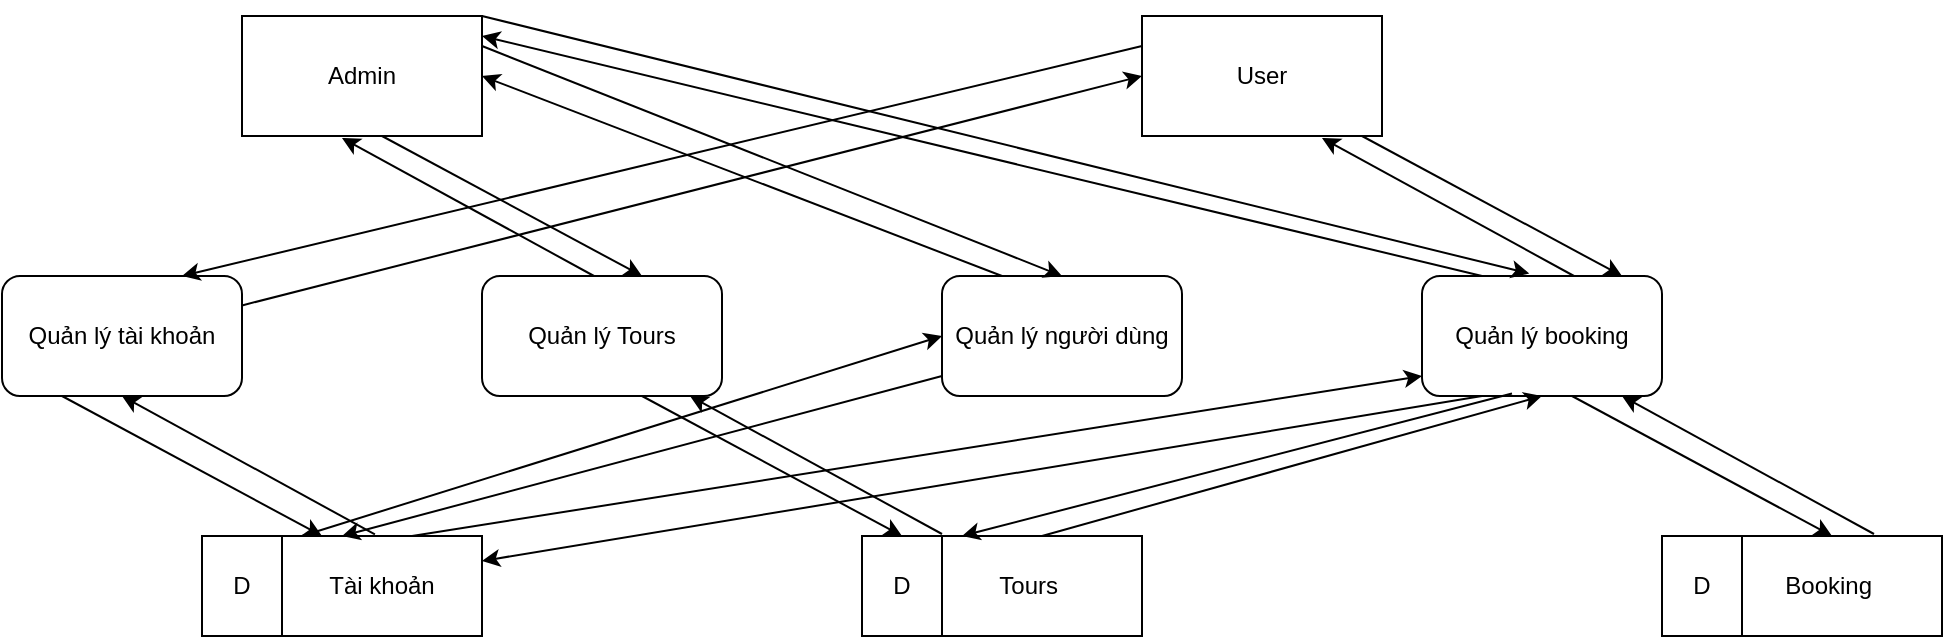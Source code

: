 <mxfile version="27.0.6">
  <diagram name="Page-1" id="42789a77-a242-8287-6e28-9cd8cfd52e62">
    <mxGraphModel dx="1489" dy="753" grid="1" gridSize="10" guides="1" tooltips="1" connect="1" arrows="1" fold="1" page="1" pageScale="1" pageWidth="1100" pageHeight="850" background="none" math="0" shadow="0">
      <root>
        <mxCell id="0" />
        <mxCell id="1" parent="0" />
        <mxCell id="9L3-MUkjZCD9uZ1faUQP-1" value="Admin" style="rounded=0;whiteSpace=wrap;html=1;" vertex="1" parent="1">
          <mxGeometry x="180" y="190" width="120" height="60" as="geometry" />
        </mxCell>
        <mxCell id="9L3-MUkjZCD9uZ1faUQP-2" value="User" style="rounded=0;whiteSpace=wrap;html=1;" vertex="1" parent="1">
          <mxGeometry x="630" y="190" width="120" height="60" as="geometry" />
        </mxCell>
        <mxCell id="9L3-MUkjZCD9uZ1faUQP-3" value="Quản lý tài khoản" style="rounded=1;whiteSpace=wrap;html=1;" vertex="1" parent="1">
          <mxGeometry x="60" y="320" width="120" height="60" as="geometry" />
        </mxCell>
        <mxCell id="9L3-MUkjZCD9uZ1faUQP-4" value="Quản lý Tours" style="rounded=1;whiteSpace=wrap;html=1;" vertex="1" parent="1">
          <mxGeometry x="300" y="320" width="120" height="60" as="geometry" />
        </mxCell>
        <mxCell id="9L3-MUkjZCD9uZ1faUQP-5" value="Quản lý người dùng" style="rounded=1;whiteSpace=wrap;html=1;" vertex="1" parent="1">
          <mxGeometry x="530" y="320" width="120" height="60" as="geometry" />
        </mxCell>
        <mxCell id="9L3-MUkjZCD9uZ1faUQP-6" value="Quản lý booking" style="rounded=1;whiteSpace=wrap;html=1;" vertex="1" parent="1">
          <mxGeometry x="770" y="320" width="120" height="60" as="geometry" />
        </mxCell>
        <mxCell id="9L3-MUkjZCD9uZ1faUQP-7" value="" style="rounded=0;whiteSpace=wrap;html=1;" vertex="1" parent="1">
          <mxGeometry x="160" y="450" width="140" height="50" as="geometry" />
        </mxCell>
        <mxCell id="9L3-MUkjZCD9uZ1faUQP-10" value="" style="rounded=0;whiteSpace=wrap;html=1;" vertex="1" parent="1">
          <mxGeometry x="160" y="450" width="40" height="50" as="geometry" />
        </mxCell>
        <mxCell id="9L3-MUkjZCD9uZ1faUQP-11" value="D" style="text;html=1;align=center;verticalAlign=middle;whiteSpace=wrap;rounded=0;" vertex="1" parent="1">
          <mxGeometry x="150" y="460" width="60" height="30" as="geometry" />
        </mxCell>
        <mxCell id="9L3-MUkjZCD9uZ1faUQP-12" value="&lt;span style=&quot;white-space: pre;&quot;&gt;&#x9;&lt;/span&gt;Tours" style="rounded=0;whiteSpace=wrap;html=1;align=center;" vertex="1" parent="1">
          <mxGeometry x="490" y="450" width="140" height="50" as="geometry" />
        </mxCell>
        <mxCell id="9L3-MUkjZCD9uZ1faUQP-13" value="" style="rounded=0;whiteSpace=wrap;html=1;" vertex="1" parent="1">
          <mxGeometry x="490" y="450" width="40" height="50" as="geometry" />
        </mxCell>
        <mxCell id="9L3-MUkjZCD9uZ1faUQP-14" value="D" style="text;html=1;align=center;verticalAlign=middle;whiteSpace=wrap;rounded=0;" vertex="1" parent="1">
          <mxGeometry x="480" y="460" width="60" height="30" as="geometry" />
        </mxCell>
        <mxCell id="9L3-MUkjZCD9uZ1faUQP-15" value="Tài khoản" style="text;html=1;align=center;verticalAlign=middle;whiteSpace=wrap;rounded=0;" vertex="1" parent="1">
          <mxGeometry x="220" y="460" width="60" height="30" as="geometry" />
        </mxCell>
        <mxCell id="9L3-MUkjZCD9uZ1faUQP-18" value="" style="endArrow=classic;html=1;rounded=0;exitX=0.689;exitY=-0.016;exitDx=0;exitDy=0;exitPerimeter=0;" edge="1" parent="1">
          <mxGeometry width="50" height="50" relative="1" as="geometry">
            <mxPoint x="246.46" y="449.2" as="sourcePoint" />
            <mxPoint x="120" y="380" as="targetPoint" />
          </mxGeometry>
        </mxCell>
        <mxCell id="9L3-MUkjZCD9uZ1faUQP-21" value="" style="endArrow=classic;html=1;rounded=0;exitX=0.25;exitY=1;exitDx=0;exitDy=0;" edge="1" parent="1" source="9L3-MUkjZCD9uZ1faUQP-3">
          <mxGeometry width="50" height="50" relative="1" as="geometry">
            <mxPoint x="110" y="390" as="sourcePoint" />
            <mxPoint x="220" y="450" as="targetPoint" />
          </mxGeometry>
        </mxCell>
        <mxCell id="9L3-MUkjZCD9uZ1faUQP-23" value="" style="endArrow=classic;html=1;rounded=0;exitX=0.689;exitY=-0.016;exitDx=0;exitDy=0;exitPerimeter=0;" edge="1" parent="1">
          <mxGeometry width="50" height="50" relative="1" as="geometry">
            <mxPoint x="530" y="449" as="sourcePoint" />
            <mxPoint x="404" y="380" as="targetPoint" />
          </mxGeometry>
        </mxCell>
        <mxCell id="9L3-MUkjZCD9uZ1faUQP-24" value="" style="endArrow=classic;html=1;rounded=0;exitX=0.25;exitY=1;exitDx=0;exitDy=0;" edge="1" parent="1">
          <mxGeometry width="50" height="50" relative="1" as="geometry">
            <mxPoint x="380" y="380" as="sourcePoint" />
            <mxPoint x="510" y="450" as="targetPoint" />
          </mxGeometry>
        </mxCell>
        <mxCell id="9L3-MUkjZCD9uZ1faUQP-25" value="" style="endArrow=classic;html=1;rounded=0;exitX=0.25;exitY=1;exitDx=0;exitDy=0;" edge="1" parent="1">
          <mxGeometry width="50" height="50" relative="1" as="geometry">
            <mxPoint x="250" y="250" as="sourcePoint" />
            <mxPoint x="380" y="320" as="targetPoint" />
          </mxGeometry>
        </mxCell>
        <mxCell id="9L3-MUkjZCD9uZ1faUQP-26" value="" style="endArrow=classic;html=1;rounded=0;exitX=0.689;exitY=-0.016;exitDx=0;exitDy=0;exitPerimeter=0;" edge="1" parent="1">
          <mxGeometry width="50" height="50" relative="1" as="geometry">
            <mxPoint x="356" y="320" as="sourcePoint" />
            <mxPoint x="230" y="251" as="targetPoint" />
          </mxGeometry>
        </mxCell>
        <mxCell id="9L3-MUkjZCD9uZ1faUQP-27" value="" style="endArrow=classic;html=1;rounded=0;exitX=1;exitY=0.25;exitDx=0;exitDy=0;entryX=0.5;entryY=0;entryDx=0;entryDy=0;" edge="1" parent="1" source="9L3-MUkjZCD9uZ1faUQP-1" target="9L3-MUkjZCD9uZ1faUQP-5">
          <mxGeometry width="50" height="50" relative="1" as="geometry">
            <mxPoint x="470" y="260" as="sourcePoint" />
            <mxPoint x="600" y="330" as="targetPoint" />
          </mxGeometry>
        </mxCell>
        <mxCell id="9L3-MUkjZCD9uZ1faUQP-28" value="" style="endArrow=classic;html=1;rounded=0;exitX=0.25;exitY=0;exitDx=0;exitDy=0;" edge="1" parent="1" source="9L3-MUkjZCD9uZ1faUQP-5">
          <mxGeometry width="50" height="50" relative="1" as="geometry">
            <mxPoint x="426" y="289" as="sourcePoint" />
            <mxPoint x="300" y="220" as="targetPoint" />
          </mxGeometry>
        </mxCell>
        <mxCell id="9L3-MUkjZCD9uZ1faUQP-30" value="" style="endArrow=classic;html=1;rounded=0;entryX=0;entryY=0.5;entryDx=0;entryDy=0;" edge="1" parent="1" source="9L3-MUkjZCD9uZ1faUQP-3">
          <mxGeometry width="50" height="50" relative="1" as="geometry">
            <mxPoint x="320" y="150" as="sourcePoint" />
            <mxPoint x="630" y="220.0" as="targetPoint" />
          </mxGeometry>
        </mxCell>
        <mxCell id="9L3-MUkjZCD9uZ1faUQP-31" value="" style="endArrow=classic;html=1;rounded=0;exitX=0;exitY=0.25;exitDx=0;exitDy=0;entryX=0.75;entryY=0;entryDx=0;entryDy=0;" edge="1" parent="1" target="9L3-MUkjZCD9uZ1faUQP-3">
          <mxGeometry width="50" height="50" relative="1" as="geometry">
            <mxPoint x="630" y="205.0" as="sourcePoint" />
            <mxPoint x="529.56" y="319.58" as="targetPoint" />
            <Array as="points" />
          </mxGeometry>
        </mxCell>
        <mxCell id="9L3-MUkjZCD9uZ1faUQP-40" value="&lt;span style=&quot;white-space: pre;&quot;&gt;&#x9;&lt;/span&gt;Booking" style="rounded=0;whiteSpace=wrap;html=1;align=center;" vertex="1" parent="1">
          <mxGeometry x="890" y="450" width="140" height="50" as="geometry" />
        </mxCell>
        <mxCell id="9L3-MUkjZCD9uZ1faUQP-41" value="" style="rounded=0;whiteSpace=wrap;html=1;" vertex="1" parent="1">
          <mxGeometry x="890" y="450" width="40" height="50" as="geometry" />
        </mxCell>
        <mxCell id="9L3-MUkjZCD9uZ1faUQP-42" value="D" style="text;html=1;align=center;verticalAlign=middle;whiteSpace=wrap;rounded=0;" vertex="1" parent="1">
          <mxGeometry x="880" y="460" width="60" height="30" as="geometry" />
        </mxCell>
        <mxCell id="9L3-MUkjZCD9uZ1faUQP-43" value="" style="endArrow=classic;html=1;rounded=0;exitX=1;exitY=0.25;exitDx=0;exitDy=0;entryX=0.447;entryY=-0.02;entryDx=0;entryDy=0;entryPerimeter=0;" edge="1" parent="1" target="9L3-MUkjZCD9uZ1faUQP-6">
          <mxGeometry width="50" height="50" relative="1" as="geometry">
            <mxPoint x="300" y="190" as="sourcePoint" />
            <mxPoint x="590" y="305" as="targetPoint" />
          </mxGeometry>
        </mxCell>
        <mxCell id="9L3-MUkjZCD9uZ1faUQP-45" value="" style="endArrow=classic;html=1;rounded=0;exitX=0.25;exitY=0;exitDx=0;exitDy=0;" edge="1" parent="1" source="9L3-MUkjZCD9uZ1faUQP-6">
          <mxGeometry width="50" height="50" relative="1" as="geometry">
            <mxPoint x="560" y="300" as="sourcePoint" />
            <mxPoint x="300" y="200" as="targetPoint" />
          </mxGeometry>
        </mxCell>
        <mxCell id="9L3-MUkjZCD9uZ1faUQP-46" value="" style="endArrow=classic;html=1;rounded=0;exitX=0.25;exitY=1;exitDx=0;exitDy=0;" edge="1" parent="1">
          <mxGeometry width="50" height="50" relative="1" as="geometry">
            <mxPoint x="740" y="250" as="sourcePoint" />
            <mxPoint x="870" y="320" as="targetPoint" />
          </mxGeometry>
        </mxCell>
        <mxCell id="9L3-MUkjZCD9uZ1faUQP-47" value="" style="endArrow=classic;html=1;rounded=0;exitX=0.689;exitY=-0.016;exitDx=0;exitDy=0;exitPerimeter=0;" edge="1" parent="1">
          <mxGeometry width="50" height="50" relative="1" as="geometry">
            <mxPoint x="846" y="320" as="sourcePoint" />
            <mxPoint x="720" y="251" as="targetPoint" />
          </mxGeometry>
        </mxCell>
        <mxCell id="9L3-MUkjZCD9uZ1faUQP-58" value="" style="endArrow=classic;html=1;rounded=0;exitX=0.689;exitY=-0.016;exitDx=0;exitDy=0;exitPerimeter=0;" edge="1" parent="1">
          <mxGeometry width="50" height="50" relative="1" as="geometry">
            <mxPoint x="996" y="449" as="sourcePoint" />
            <mxPoint x="870" y="380" as="targetPoint" />
          </mxGeometry>
        </mxCell>
        <mxCell id="9L3-MUkjZCD9uZ1faUQP-59" value="" style="endArrow=classic;html=1;rounded=0;exitX=0.25;exitY=1;exitDx=0;exitDy=0;" edge="1" parent="1">
          <mxGeometry width="50" height="50" relative="1" as="geometry">
            <mxPoint x="845" y="380" as="sourcePoint" />
            <mxPoint x="975" y="450" as="targetPoint" />
          </mxGeometry>
        </mxCell>
        <mxCell id="9L3-MUkjZCD9uZ1faUQP-62" value="" style="endArrow=classic;html=1;rounded=0;entryX=0;entryY=1;entryDx=0;entryDy=0;exitX=0.75;exitY=0;exitDx=0;exitDy=0;" edge="1" parent="1" source="9L3-MUkjZCD9uZ1faUQP-7">
          <mxGeometry width="50" height="50" relative="1" as="geometry">
            <mxPoint x="500" y="440.0" as="sourcePoint" />
            <mxPoint x="770" y="370" as="targetPoint" />
          </mxGeometry>
        </mxCell>
        <mxCell id="9L3-MUkjZCD9uZ1faUQP-64" value="" style="endArrow=classic;html=1;rounded=0;exitX=0;exitY=0.25;exitDx=0;exitDy=0;entryX=1;entryY=0.25;entryDx=0;entryDy=0;" edge="1" parent="1" target="9L3-MUkjZCD9uZ1faUQP-7">
          <mxGeometry width="50" height="50" relative="1" as="geometry">
            <mxPoint x="800" y="380" as="sourcePoint" />
            <mxPoint x="320" y="495.0" as="targetPoint" />
            <Array as="points" />
          </mxGeometry>
        </mxCell>
        <mxCell id="9L3-MUkjZCD9uZ1faUQP-65" value="" style="endArrow=classic;html=1;rounded=0;entryX=1;entryY=0.25;entryDx=0;entryDy=0;exitX=0.375;exitY=0.979;exitDx=0;exitDy=0;exitPerimeter=0;" edge="1" parent="1" source="9L3-MUkjZCD9uZ1faUQP-6">
          <mxGeometry width="50" height="50" relative="1" as="geometry">
            <mxPoint x="830" y="397" as="sourcePoint" />
            <mxPoint x="540" y="450" as="targetPoint" />
            <Array as="points" />
          </mxGeometry>
        </mxCell>
        <mxCell id="9L3-MUkjZCD9uZ1faUQP-66" value="" style="endArrow=classic;html=1;rounded=0;exitX=0.75;exitY=0;exitDx=0;exitDy=0;entryX=0.5;entryY=1;entryDx=0;entryDy=0;" edge="1" parent="1" target="9L3-MUkjZCD9uZ1faUQP-6">
          <mxGeometry width="50" height="50" relative="1" as="geometry">
            <mxPoint x="580" y="450" as="sourcePoint" />
            <mxPoint x="880" y="400" as="targetPoint" />
          </mxGeometry>
        </mxCell>
        <mxCell id="9L3-MUkjZCD9uZ1faUQP-67" value="" style="endArrow=classic;html=1;rounded=0;entryX=0.5;entryY=0;entryDx=0;entryDy=0;" edge="1" parent="1" target="9L3-MUkjZCD9uZ1faUQP-7">
          <mxGeometry width="50" height="50" relative="1" as="geometry">
            <mxPoint x="530" y="370" as="sourcePoint" />
            <mxPoint x="210" y="445.0" as="targetPoint" />
            <Array as="points" />
          </mxGeometry>
        </mxCell>
        <mxCell id="9L3-MUkjZCD9uZ1faUQP-68" value="" style="endArrow=classic;html=1;rounded=0;exitX=0.75;exitY=0;exitDx=0;exitDy=0;entryX=0;entryY=0.5;entryDx=0;entryDy=0;" edge="1" parent="1" target="9L3-MUkjZCD9uZ1faUQP-5">
          <mxGeometry width="50" height="50" relative="1" as="geometry">
            <mxPoint x="210" y="450" as="sourcePoint" />
            <mxPoint x="450" y="370" as="targetPoint" />
          </mxGeometry>
        </mxCell>
      </root>
    </mxGraphModel>
  </diagram>
</mxfile>
